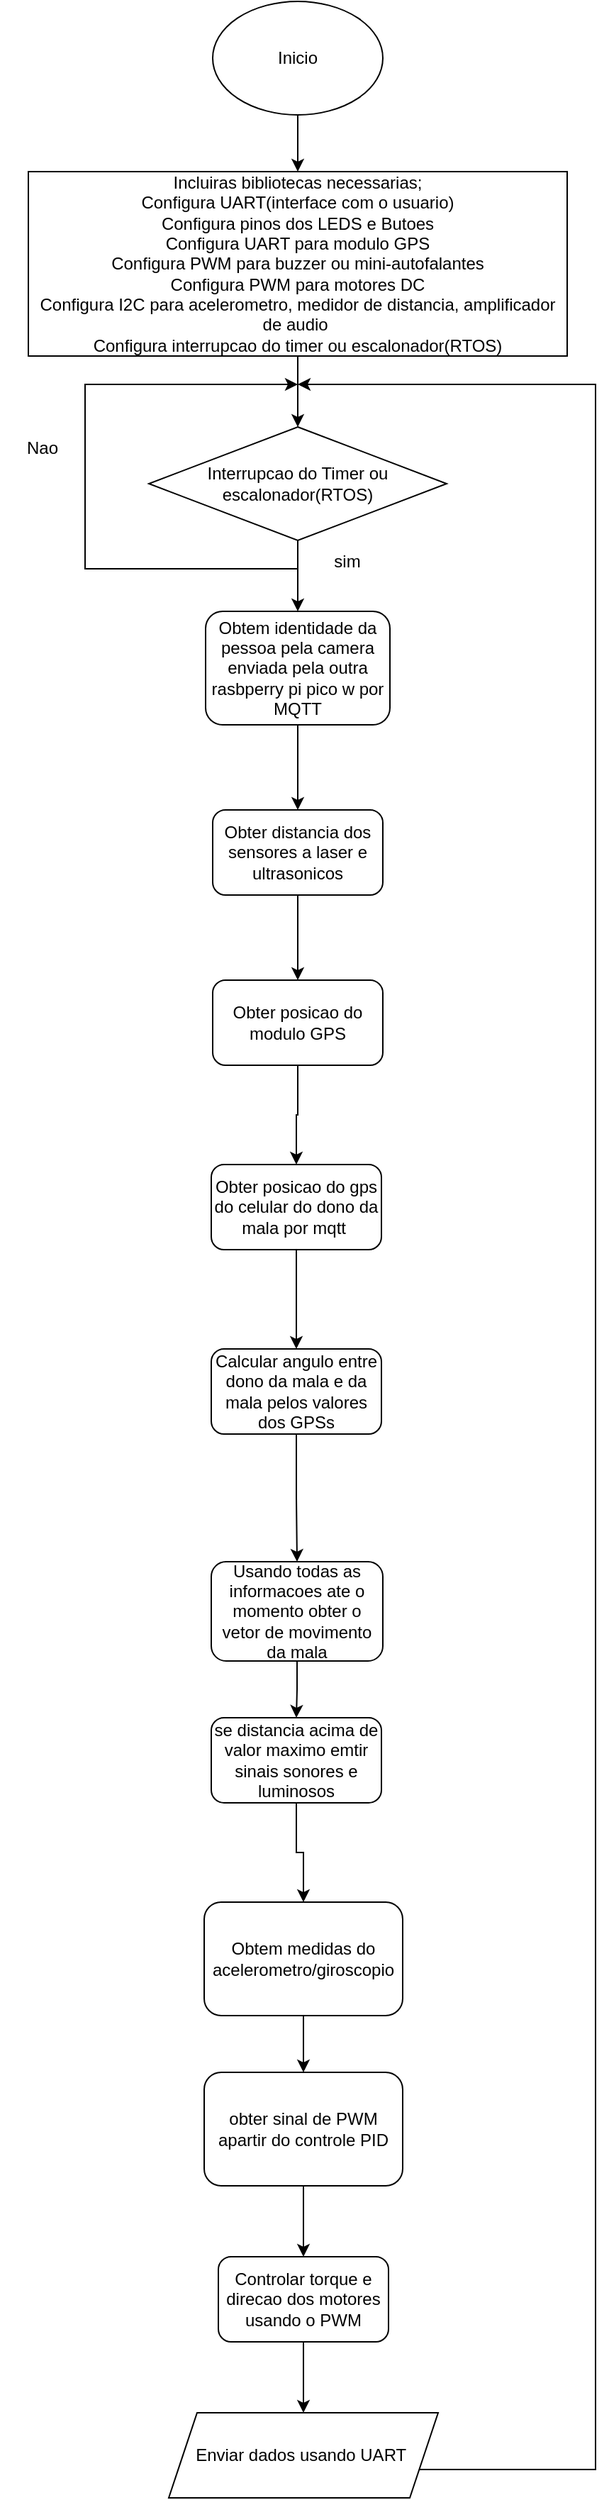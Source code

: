 <mxfile version="28.0.9">
  <diagram name="Page-1" id="z10R4f0QPwopyZheoNrY">
    <mxGraphModel dx="730" dy="900" grid="1" gridSize="10" guides="1" tooltips="1" connect="1" arrows="1" fold="1" page="1" pageScale="1" pageWidth="827" pageHeight="1169" math="0" shadow="0">
      <root>
        <mxCell id="0" />
        <mxCell id="1" parent="0" />
        <mxCell id="KpOTo13zaKrY_ztQVDBn-3" value="" style="edgeStyle=orthogonalEdgeStyle;rounded=0;orthogonalLoop=1;jettySize=auto;html=1;" edge="1" parent="1" source="aLyZ_WHZh9_vQ4kXZll--1" target="KpOTo13zaKrY_ztQVDBn-2">
          <mxGeometry relative="1" as="geometry" />
        </mxCell>
        <mxCell id="aLyZ_WHZh9_vQ4kXZll--1" value="Inicio" style="ellipse;whiteSpace=wrap;html=1;" parent="1" vertex="1">
          <mxGeometry x="290" y="40" width="120" height="80" as="geometry" />
        </mxCell>
        <mxCell id="KpOTo13zaKrY_ztQVDBn-5" value="" style="edgeStyle=orthogonalEdgeStyle;rounded=0;orthogonalLoop=1;jettySize=auto;html=1;" edge="1" parent="1" source="KpOTo13zaKrY_ztQVDBn-2" target="KpOTo13zaKrY_ztQVDBn-4">
          <mxGeometry relative="1" as="geometry" />
        </mxCell>
        <mxCell id="KpOTo13zaKrY_ztQVDBn-2" value="Incluiras bibliotecas necessarias;&lt;div&gt;Configura UART(interface com o usuario)&lt;/div&gt;&lt;div&gt;&lt;div&gt;Configura pinos dos LEDS e Butoes&lt;/div&gt;&lt;/div&gt;&lt;div&gt;&lt;span style=&quot;background-color: transparent; color: light-dark(rgb(0, 0, 0), rgb(255, 255, 255));&quot;&gt;Configura UART para modulo GPS&lt;/span&gt;&lt;/div&gt;&lt;div&gt;&lt;span style=&quot;background-color: transparent; color: light-dark(rgb(0, 0, 0), rgb(255, 255, 255));&quot;&gt;Configura PWM para buzzer ou mini-autofalantes&lt;/span&gt;&lt;/div&gt;&lt;div&gt;&lt;div&gt;Configura PWM para motores DC&lt;/div&gt;&lt;/div&gt;&lt;div&gt;&lt;span style=&quot;background-color: transparent; color: light-dark(rgb(0, 0, 0), rgb(255, 255, 255));&quot;&gt;Configura I2C para acelerometro, medidor de distancia, amplificador de audio&amp;nbsp;&lt;/span&gt;&lt;/div&gt;&lt;div&gt;&lt;span style=&quot;background-color: transparent; color: light-dark(rgb(0, 0, 0), rgb(255, 255, 255));&quot;&gt;Configura interrupcao do timer ou escalonador(RTOS)&lt;/span&gt;&lt;/div&gt;" style="whiteSpace=wrap;html=1;" vertex="1" parent="1">
          <mxGeometry x="160" y="160" width="380" height="130" as="geometry" />
        </mxCell>
        <mxCell id="KpOTo13zaKrY_ztQVDBn-21" value="" style="edgeStyle=orthogonalEdgeStyle;rounded=0;orthogonalLoop=1;jettySize=auto;html=1;" edge="1" parent="1" source="KpOTo13zaKrY_ztQVDBn-4" target="KpOTo13zaKrY_ztQVDBn-20">
          <mxGeometry relative="1" as="geometry" />
        </mxCell>
        <mxCell id="KpOTo13zaKrY_ztQVDBn-4" value="Interrupcao do Timer ou escalonador(RTOS)" style="rhombus;whiteSpace=wrap;html=1;" vertex="1" parent="1">
          <mxGeometry x="245" y="340" width="210" height="80" as="geometry" />
        </mxCell>
        <mxCell id="KpOTo13zaKrY_ztQVDBn-10" style="edgeStyle=orthogonalEdgeStyle;rounded=0;orthogonalLoop=1;jettySize=auto;html=1;" edge="1" parent="1" source="KpOTo13zaKrY_ztQVDBn-9">
          <mxGeometry relative="1" as="geometry">
            <mxPoint x="350" y="310" as="targetPoint" />
            <mxPoint x="490" y="1780" as="sourcePoint" />
            <Array as="points">
              <mxPoint x="560" y="1780" />
              <mxPoint x="560" y="310" />
            </Array>
          </mxGeometry>
        </mxCell>
        <mxCell id="KpOTo13zaKrY_ztQVDBn-9" value="Enviar dados usando UART&amp;nbsp;" style="shape=parallelogram;perimeter=parallelogramPerimeter;whiteSpace=wrap;html=1;fixedSize=1;" vertex="1" parent="1">
          <mxGeometry x="259" y="1740" width="190" height="60" as="geometry" />
        </mxCell>
        <mxCell id="KpOTo13zaKrY_ztQVDBn-14" value="" style="edgeStyle=orthogonalEdgeStyle;rounded=0;orthogonalLoop=1;jettySize=auto;html=1;" edge="1" parent="1" source="KpOTo13zaKrY_ztQVDBn-11" target="KpOTo13zaKrY_ztQVDBn-13">
          <mxGeometry relative="1" as="geometry" />
        </mxCell>
        <mxCell id="KpOTo13zaKrY_ztQVDBn-11" value="Obtem medidas do acelerometro/giroscopio" style="rounded=1;whiteSpace=wrap;html=1;" vertex="1" parent="1">
          <mxGeometry x="284" y="1380" width="140" height="80" as="geometry" />
        </mxCell>
        <mxCell id="KpOTo13zaKrY_ztQVDBn-34" style="edgeStyle=orthogonalEdgeStyle;rounded=0;orthogonalLoop=1;jettySize=auto;html=1;" edge="1" parent="1" source="KpOTo13zaKrY_ztQVDBn-13" target="KpOTo13zaKrY_ztQVDBn-15">
          <mxGeometry relative="1" as="geometry" />
        </mxCell>
        <mxCell id="KpOTo13zaKrY_ztQVDBn-13" value="obter sinal de PWM apartir do controle PID" style="whiteSpace=wrap;html=1;rounded=1;" vertex="1" parent="1">
          <mxGeometry x="284" y="1500" width="140" height="80" as="geometry" />
        </mxCell>
        <mxCell id="KpOTo13zaKrY_ztQVDBn-17" style="edgeStyle=orthogonalEdgeStyle;rounded=0;orthogonalLoop=1;jettySize=auto;html=1;entryX=0.5;entryY=0;entryDx=0;entryDy=0;" edge="1" parent="1" source="KpOTo13zaKrY_ztQVDBn-15" target="KpOTo13zaKrY_ztQVDBn-9">
          <mxGeometry relative="1" as="geometry" />
        </mxCell>
        <mxCell id="KpOTo13zaKrY_ztQVDBn-15" value="Controlar torque e direcao dos motores usando o PWM" style="whiteSpace=wrap;html=1;rounded=1;" vertex="1" parent="1">
          <mxGeometry x="294" y="1630" width="120" height="60" as="geometry" />
        </mxCell>
        <mxCell id="KpOTo13zaKrY_ztQVDBn-23" value="" style="edgeStyle=orthogonalEdgeStyle;rounded=0;orthogonalLoop=1;jettySize=auto;html=1;" edge="1" parent="1" source="KpOTo13zaKrY_ztQVDBn-20" target="KpOTo13zaKrY_ztQVDBn-22">
          <mxGeometry relative="1" as="geometry" />
        </mxCell>
        <mxCell id="KpOTo13zaKrY_ztQVDBn-20" value="Obtem identidade da pessoa pela camera enviada pela outra rasbperry pi pico w por MQTT" style="rounded=1;whiteSpace=wrap;html=1;" vertex="1" parent="1">
          <mxGeometry x="285" y="470" width="130" height="80" as="geometry" />
        </mxCell>
        <mxCell id="KpOTo13zaKrY_ztQVDBn-25" value="" style="edgeStyle=orthogonalEdgeStyle;rounded=0;orthogonalLoop=1;jettySize=auto;html=1;" edge="1" parent="1" source="KpOTo13zaKrY_ztQVDBn-22" target="KpOTo13zaKrY_ztQVDBn-24">
          <mxGeometry relative="1" as="geometry" />
        </mxCell>
        <mxCell id="KpOTo13zaKrY_ztQVDBn-22" value="Obter distancia dos sensores a laser e ultrasonicos" style="rounded=1;whiteSpace=wrap;html=1;" vertex="1" parent="1">
          <mxGeometry x="290" y="610" width="120" height="60" as="geometry" />
        </mxCell>
        <mxCell id="KpOTo13zaKrY_ztQVDBn-29" value="" style="edgeStyle=orthogonalEdgeStyle;rounded=0;orthogonalLoop=1;jettySize=auto;html=1;" edge="1" parent="1" source="KpOTo13zaKrY_ztQVDBn-24" target="KpOTo13zaKrY_ztQVDBn-28">
          <mxGeometry relative="1" as="geometry" />
        </mxCell>
        <mxCell id="KpOTo13zaKrY_ztQVDBn-24" value="Obter posicao do modulo GPS" style="rounded=1;whiteSpace=wrap;html=1;" vertex="1" parent="1">
          <mxGeometry x="290" y="730" width="120" height="60" as="geometry" />
        </mxCell>
        <mxCell id="KpOTo13zaKrY_ztQVDBn-31" value="" style="edgeStyle=orthogonalEdgeStyle;rounded=0;orthogonalLoop=1;jettySize=auto;html=1;" edge="1" parent="1" source="KpOTo13zaKrY_ztQVDBn-28" target="KpOTo13zaKrY_ztQVDBn-30">
          <mxGeometry relative="1" as="geometry" />
        </mxCell>
        <mxCell id="KpOTo13zaKrY_ztQVDBn-28" value="Obter posicao do gps do celular do dono da mala por mqtt&amp;nbsp;" style="rounded=1;whiteSpace=wrap;html=1;" vertex="1" parent="1">
          <mxGeometry x="289" y="860" width="120" height="60" as="geometry" />
        </mxCell>
        <mxCell id="KpOTo13zaKrY_ztQVDBn-33" value="" style="edgeStyle=orthogonalEdgeStyle;rounded=0;orthogonalLoop=1;jettySize=auto;html=1;" edge="1" parent="1" source="KpOTo13zaKrY_ztQVDBn-30" target="KpOTo13zaKrY_ztQVDBn-32">
          <mxGeometry relative="1" as="geometry" />
        </mxCell>
        <mxCell id="KpOTo13zaKrY_ztQVDBn-30" value="Calcular angulo entre dono da mala e da mala pelos valores dos GPSs" style="rounded=1;whiteSpace=wrap;html=1;" vertex="1" parent="1">
          <mxGeometry x="289" y="990" width="120" height="60" as="geometry" />
        </mxCell>
        <mxCell id="KpOTo13zaKrY_ztQVDBn-41" value="" style="edgeStyle=orthogonalEdgeStyle;rounded=0;orthogonalLoop=1;jettySize=auto;html=1;" edge="1" parent="1" source="KpOTo13zaKrY_ztQVDBn-32" target="KpOTo13zaKrY_ztQVDBn-40">
          <mxGeometry relative="1" as="geometry" />
        </mxCell>
        <mxCell id="KpOTo13zaKrY_ztQVDBn-32" value="Usando todas as informacoes ate o momento obter o vetor de movimento da mala" style="whiteSpace=wrap;html=1;rounded=1;" vertex="1" parent="1">
          <mxGeometry x="289" y="1140" width="121" height="70" as="geometry" />
        </mxCell>
        <mxCell id="KpOTo13zaKrY_ztQVDBn-37" value="sim" style="text;html=1;align=center;verticalAlign=middle;whiteSpace=wrap;rounded=0;" vertex="1" parent="1">
          <mxGeometry x="355" y="420" width="60" height="30" as="geometry" />
        </mxCell>
        <mxCell id="KpOTo13zaKrY_ztQVDBn-38" value="" style="endArrow=classic;html=1;rounded=0;" edge="1" parent="1">
          <mxGeometry width="50" height="50" relative="1" as="geometry">
            <mxPoint x="350" y="440" as="sourcePoint" />
            <mxPoint x="350" y="310" as="targetPoint" />
            <Array as="points">
              <mxPoint x="200" y="440" />
              <mxPoint x="200" y="310" />
            </Array>
          </mxGeometry>
        </mxCell>
        <mxCell id="KpOTo13zaKrY_ztQVDBn-39" value="Nao" style="text;html=1;align=center;verticalAlign=middle;whiteSpace=wrap;rounded=0;" vertex="1" parent="1">
          <mxGeometry x="140" y="340" width="60" height="30" as="geometry" />
        </mxCell>
        <mxCell id="KpOTo13zaKrY_ztQVDBn-42" style="edgeStyle=orthogonalEdgeStyle;rounded=0;orthogonalLoop=1;jettySize=auto;html=1;" edge="1" parent="1" source="KpOTo13zaKrY_ztQVDBn-40" target="KpOTo13zaKrY_ztQVDBn-11">
          <mxGeometry relative="1" as="geometry" />
        </mxCell>
        <mxCell id="KpOTo13zaKrY_ztQVDBn-40" value="se distancia acima de valor maximo emtir sinais sonores e luminosos" style="rounded=1;whiteSpace=wrap;html=1;" vertex="1" parent="1">
          <mxGeometry x="289" y="1250" width="120" height="60" as="geometry" />
        </mxCell>
      </root>
    </mxGraphModel>
  </diagram>
</mxfile>
